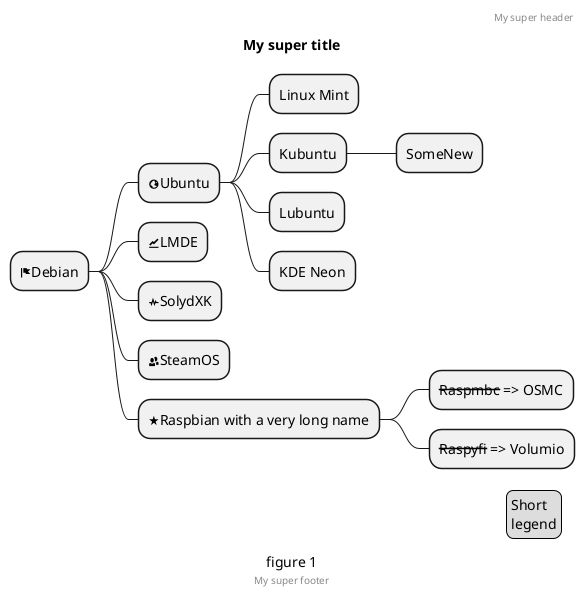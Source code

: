 @startmindmap
'https://plantuml.com/mindmap-diagram

caption figure 1
title My super title

* <&flag>Debian
** <&globe>Ubuntu
*** Linux Mint
*** Kubuntu
**** SomeNew
*** Lubuntu
*** KDE Neon
** <&graph>LMDE
** <&pulse>SolydXK
** <&people>SteamOS
** <&star>Raspbian with a very long name
*** <s>Raspmbc</s> => OSMC
*** <s>Raspyfi</s> => Volumio

header
My super header
endheader

center footer My super footer

legend right
  Short
  legend
endlegend
@endmindmap
